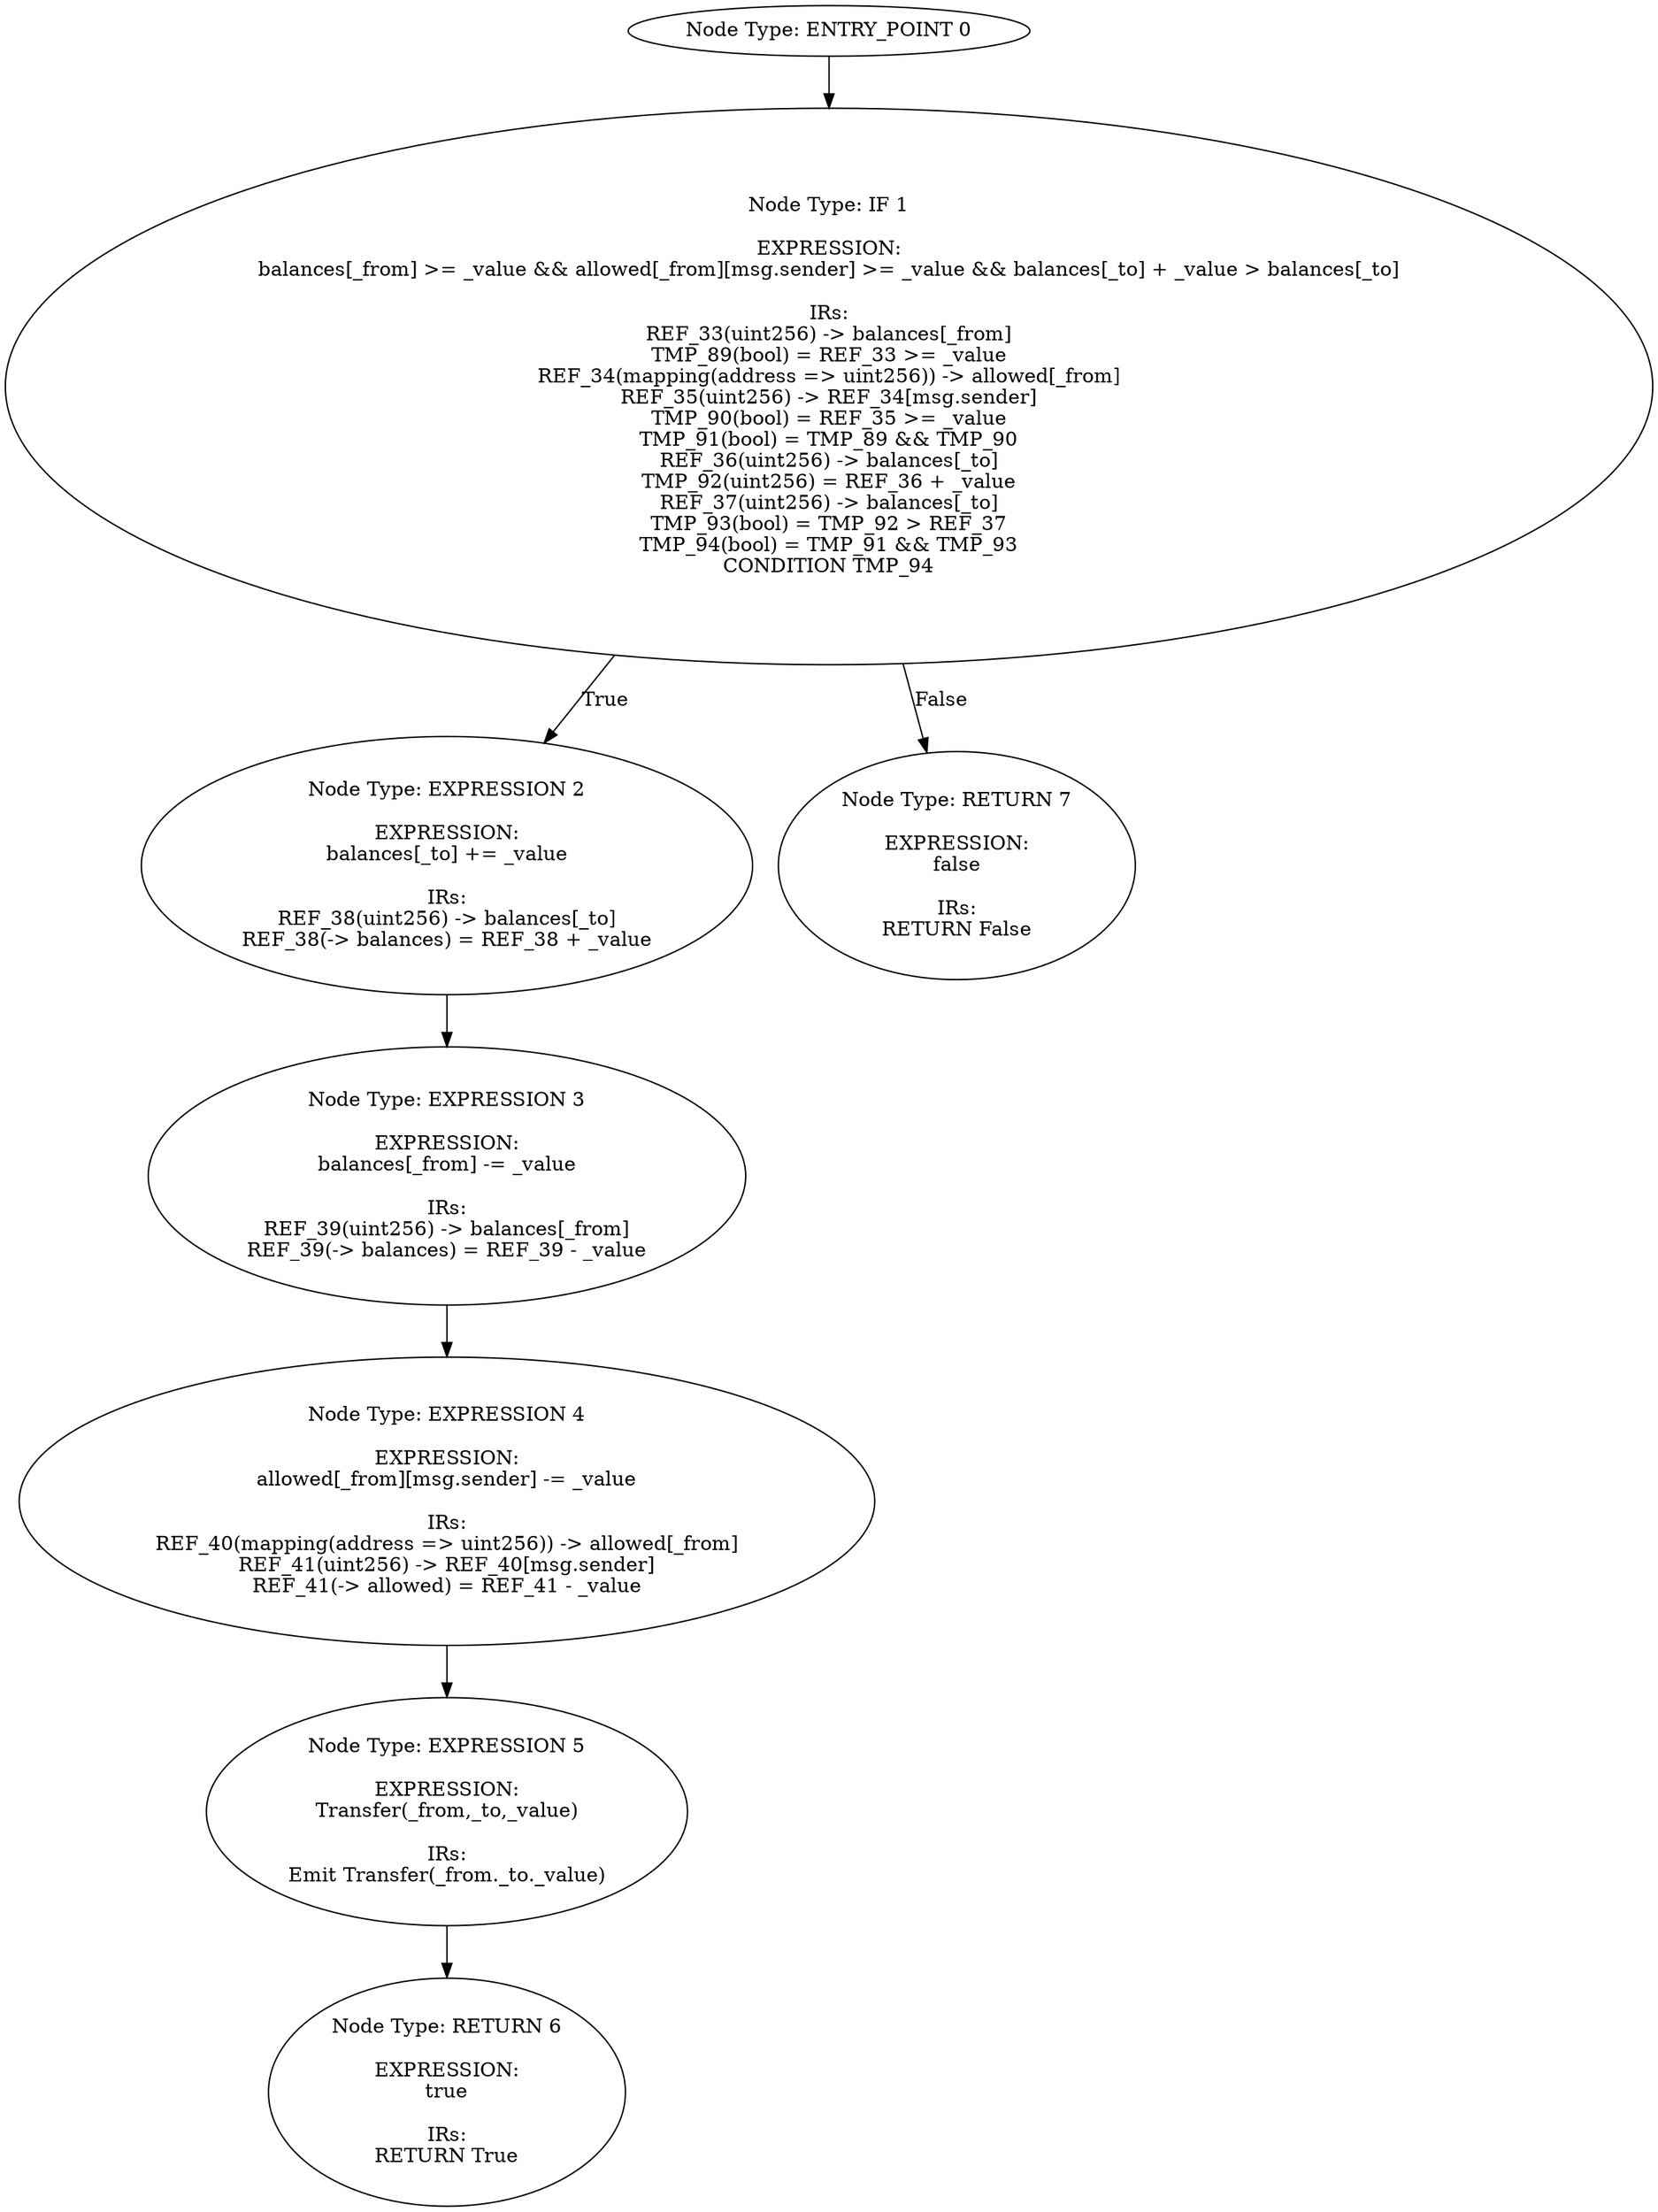 digraph{
0[label="Node Type: ENTRY_POINT 0
"];
0->1;
1[label="Node Type: IF 1

EXPRESSION:
balances[_from] >= _value && allowed[_from][msg.sender] >= _value && balances[_to] + _value > balances[_to]

IRs:
REF_33(uint256) -> balances[_from]
TMP_89(bool) = REF_33 >= _value
REF_34(mapping(address => uint256)) -> allowed[_from]
REF_35(uint256) -> REF_34[msg.sender]
TMP_90(bool) = REF_35 >= _value
TMP_91(bool) = TMP_89 && TMP_90
REF_36(uint256) -> balances[_to]
TMP_92(uint256) = REF_36 + _value
REF_37(uint256) -> balances[_to]
TMP_93(bool) = TMP_92 > REF_37
TMP_94(bool) = TMP_91 && TMP_93
CONDITION TMP_94"];
1->2[label="True"];
1->7[label="False"];
2[label="Node Type: EXPRESSION 2

EXPRESSION:
balances[_to] += _value

IRs:
REF_38(uint256) -> balances[_to]
REF_38(-> balances) = REF_38 + _value"];
2->3;
3[label="Node Type: EXPRESSION 3

EXPRESSION:
balances[_from] -= _value

IRs:
REF_39(uint256) -> balances[_from]
REF_39(-> balances) = REF_39 - _value"];
3->4;
4[label="Node Type: EXPRESSION 4

EXPRESSION:
allowed[_from][msg.sender] -= _value

IRs:
REF_40(mapping(address => uint256)) -> allowed[_from]
REF_41(uint256) -> REF_40[msg.sender]
REF_41(-> allowed) = REF_41 - _value"];
4->5;
5[label="Node Type: EXPRESSION 5

EXPRESSION:
Transfer(_from,_to,_value)

IRs:
Emit Transfer(_from._to._value)"];
5->6;
6[label="Node Type: RETURN 6

EXPRESSION:
true

IRs:
RETURN True"];
7[label="Node Type: RETURN 7

EXPRESSION:
false

IRs:
RETURN False"];
}

